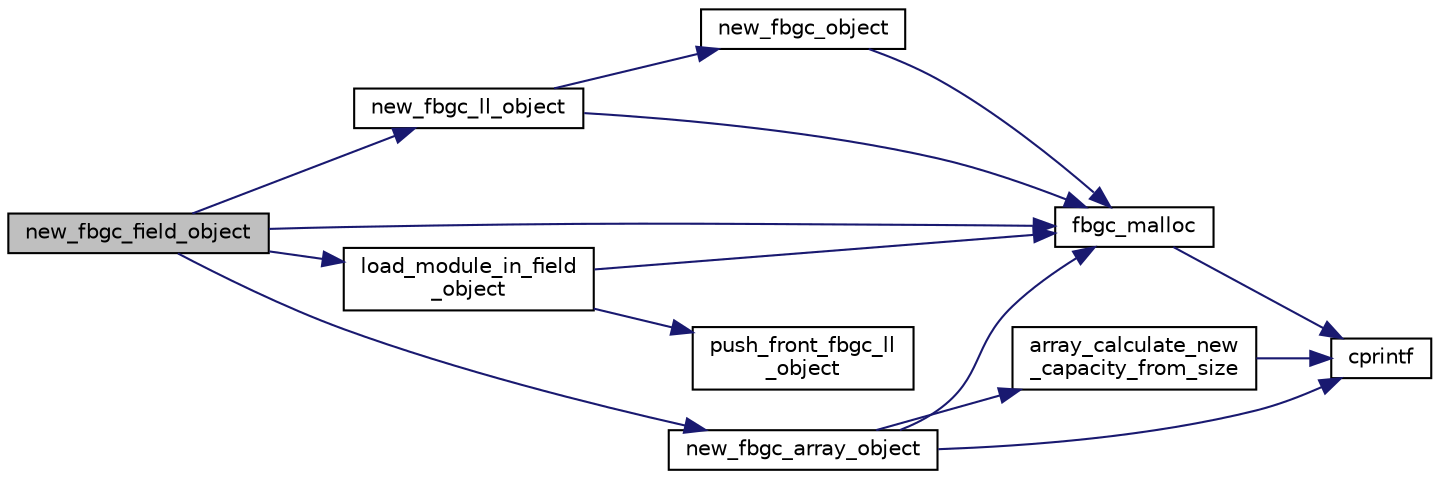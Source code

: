 digraph "new_fbgc_field_object"
{
  edge [fontname="Helvetica",fontsize="10",labelfontname="Helvetica",labelfontsize="10"];
  node [fontname="Helvetica",fontsize="10",shape=record];
  rankdir="LR";
  Node40 [label="new_fbgc_field_object",height=0.2,width=0.4,color="black", fillcolor="grey75", style="filled", fontcolor="black"];
  Node40 -> Node41 [color="midnightblue",fontsize="10",style="solid"];
  Node41 [label="fbgc_malloc",height=0.2,width=0.4,color="black", fillcolor="white", style="filled",URL="$memory_8c.html#a41dd65ee24d51160659bf94bed90e998"];
  Node41 -> Node42 [color="midnightblue",fontsize="10",style="solid"];
  Node42 [label="cprintf",height=0.2,width=0.4,color="black", fillcolor="white", style="filled",URL="$error_8c.html#a30fee765292b076e015fc846035f2550"];
  Node40 -> Node43 [color="midnightblue",fontsize="10",style="solid"];
  Node43 [label="new_fbgc_ll_object",height=0.2,width=0.4,color="black", fillcolor="white", style="filled",URL="$linked__list_8c.html#a58b5593340f3e3d505060800cc4e16b8"];
  Node43 -> Node41 [color="midnightblue",fontsize="10",style="solid"];
  Node43 -> Node44 [color="midnightblue",fontsize="10",style="solid"];
  Node44 [label="new_fbgc_object",height=0.2,width=0.4,color="black", fillcolor="white", style="filled",URL="$fbgc__object_8c.html#a6f15a3442ee83b26d15a3832cbfce1ee"];
  Node44 -> Node41 [color="midnightblue",fontsize="10",style="solid"];
  Node40 -> Node45 [color="midnightblue",fontsize="10",style="solid"];
  Node45 [label="new_fbgc_array_object",height=0.2,width=0.4,color="black", fillcolor="white", style="filled",URL="$array__object_8c.html#a4852c82d88a183b756fd211da40d9baf"];
  Node45 -> Node46 [color="midnightblue",fontsize="10",style="solid"];
  Node46 [label="array_calculate_new\l_capacity_from_size",height=0.2,width=0.4,color="black", fillcolor="white", style="filled",URL="$array__object_8c.html#ac2f010a711e7990a84c4b4bbd446cdc6"];
  Node46 -> Node42 [color="midnightblue",fontsize="10",style="solid"];
  Node45 -> Node41 [color="midnightblue",fontsize="10",style="solid"];
  Node45 -> Node42 [color="midnightblue",fontsize="10",style="solid"];
  Node40 -> Node47 [color="midnightblue",fontsize="10",style="solid"];
  Node47 [label="load_module_in_field\l_object",height=0.2,width=0.4,color="black", fillcolor="white", style="filled",URL="$field__object_8c.html#a51210a1608ab1b46f9d2bb1b0f2925eb"];
  Node47 -> Node41 [color="midnightblue",fontsize="10",style="solid"];
  Node47 -> Node48 [color="midnightblue",fontsize="10",style="solid"];
  Node48 [label="push_front_fbgc_ll\l_object",height=0.2,width=0.4,color="black", fillcolor="white", style="filled",URL="$linked__list_8c.html#a152cb802096efbb4f9d871d6256025ad"];
}
